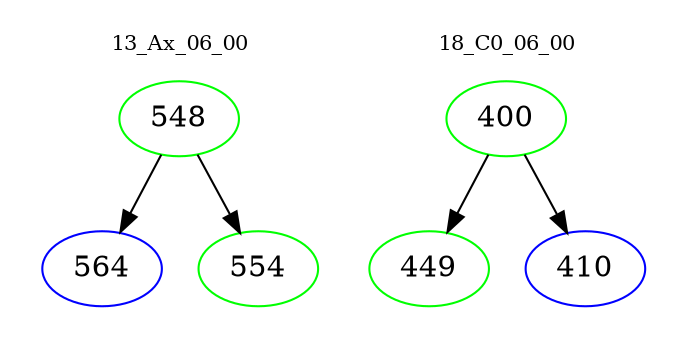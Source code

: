 digraph{
subgraph cluster_0 {
color = white
label = "13_Ax_06_00";
fontsize=10;
T0_548 [label="548", color="green"]
T0_548 -> T0_564 [color="black"]
T0_564 [label="564", color="blue"]
T0_548 -> T0_554 [color="black"]
T0_554 [label="554", color="green"]
}
subgraph cluster_1 {
color = white
label = "18_C0_06_00";
fontsize=10;
T1_400 [label="400", color="green"]
T1_400 -> T1_449 [color="black"]
T1_449 [label="449", color="green"]
T1_400 -> T1_410 [color="black"]
T1_410 [label="410", color="blue"]
}
}
